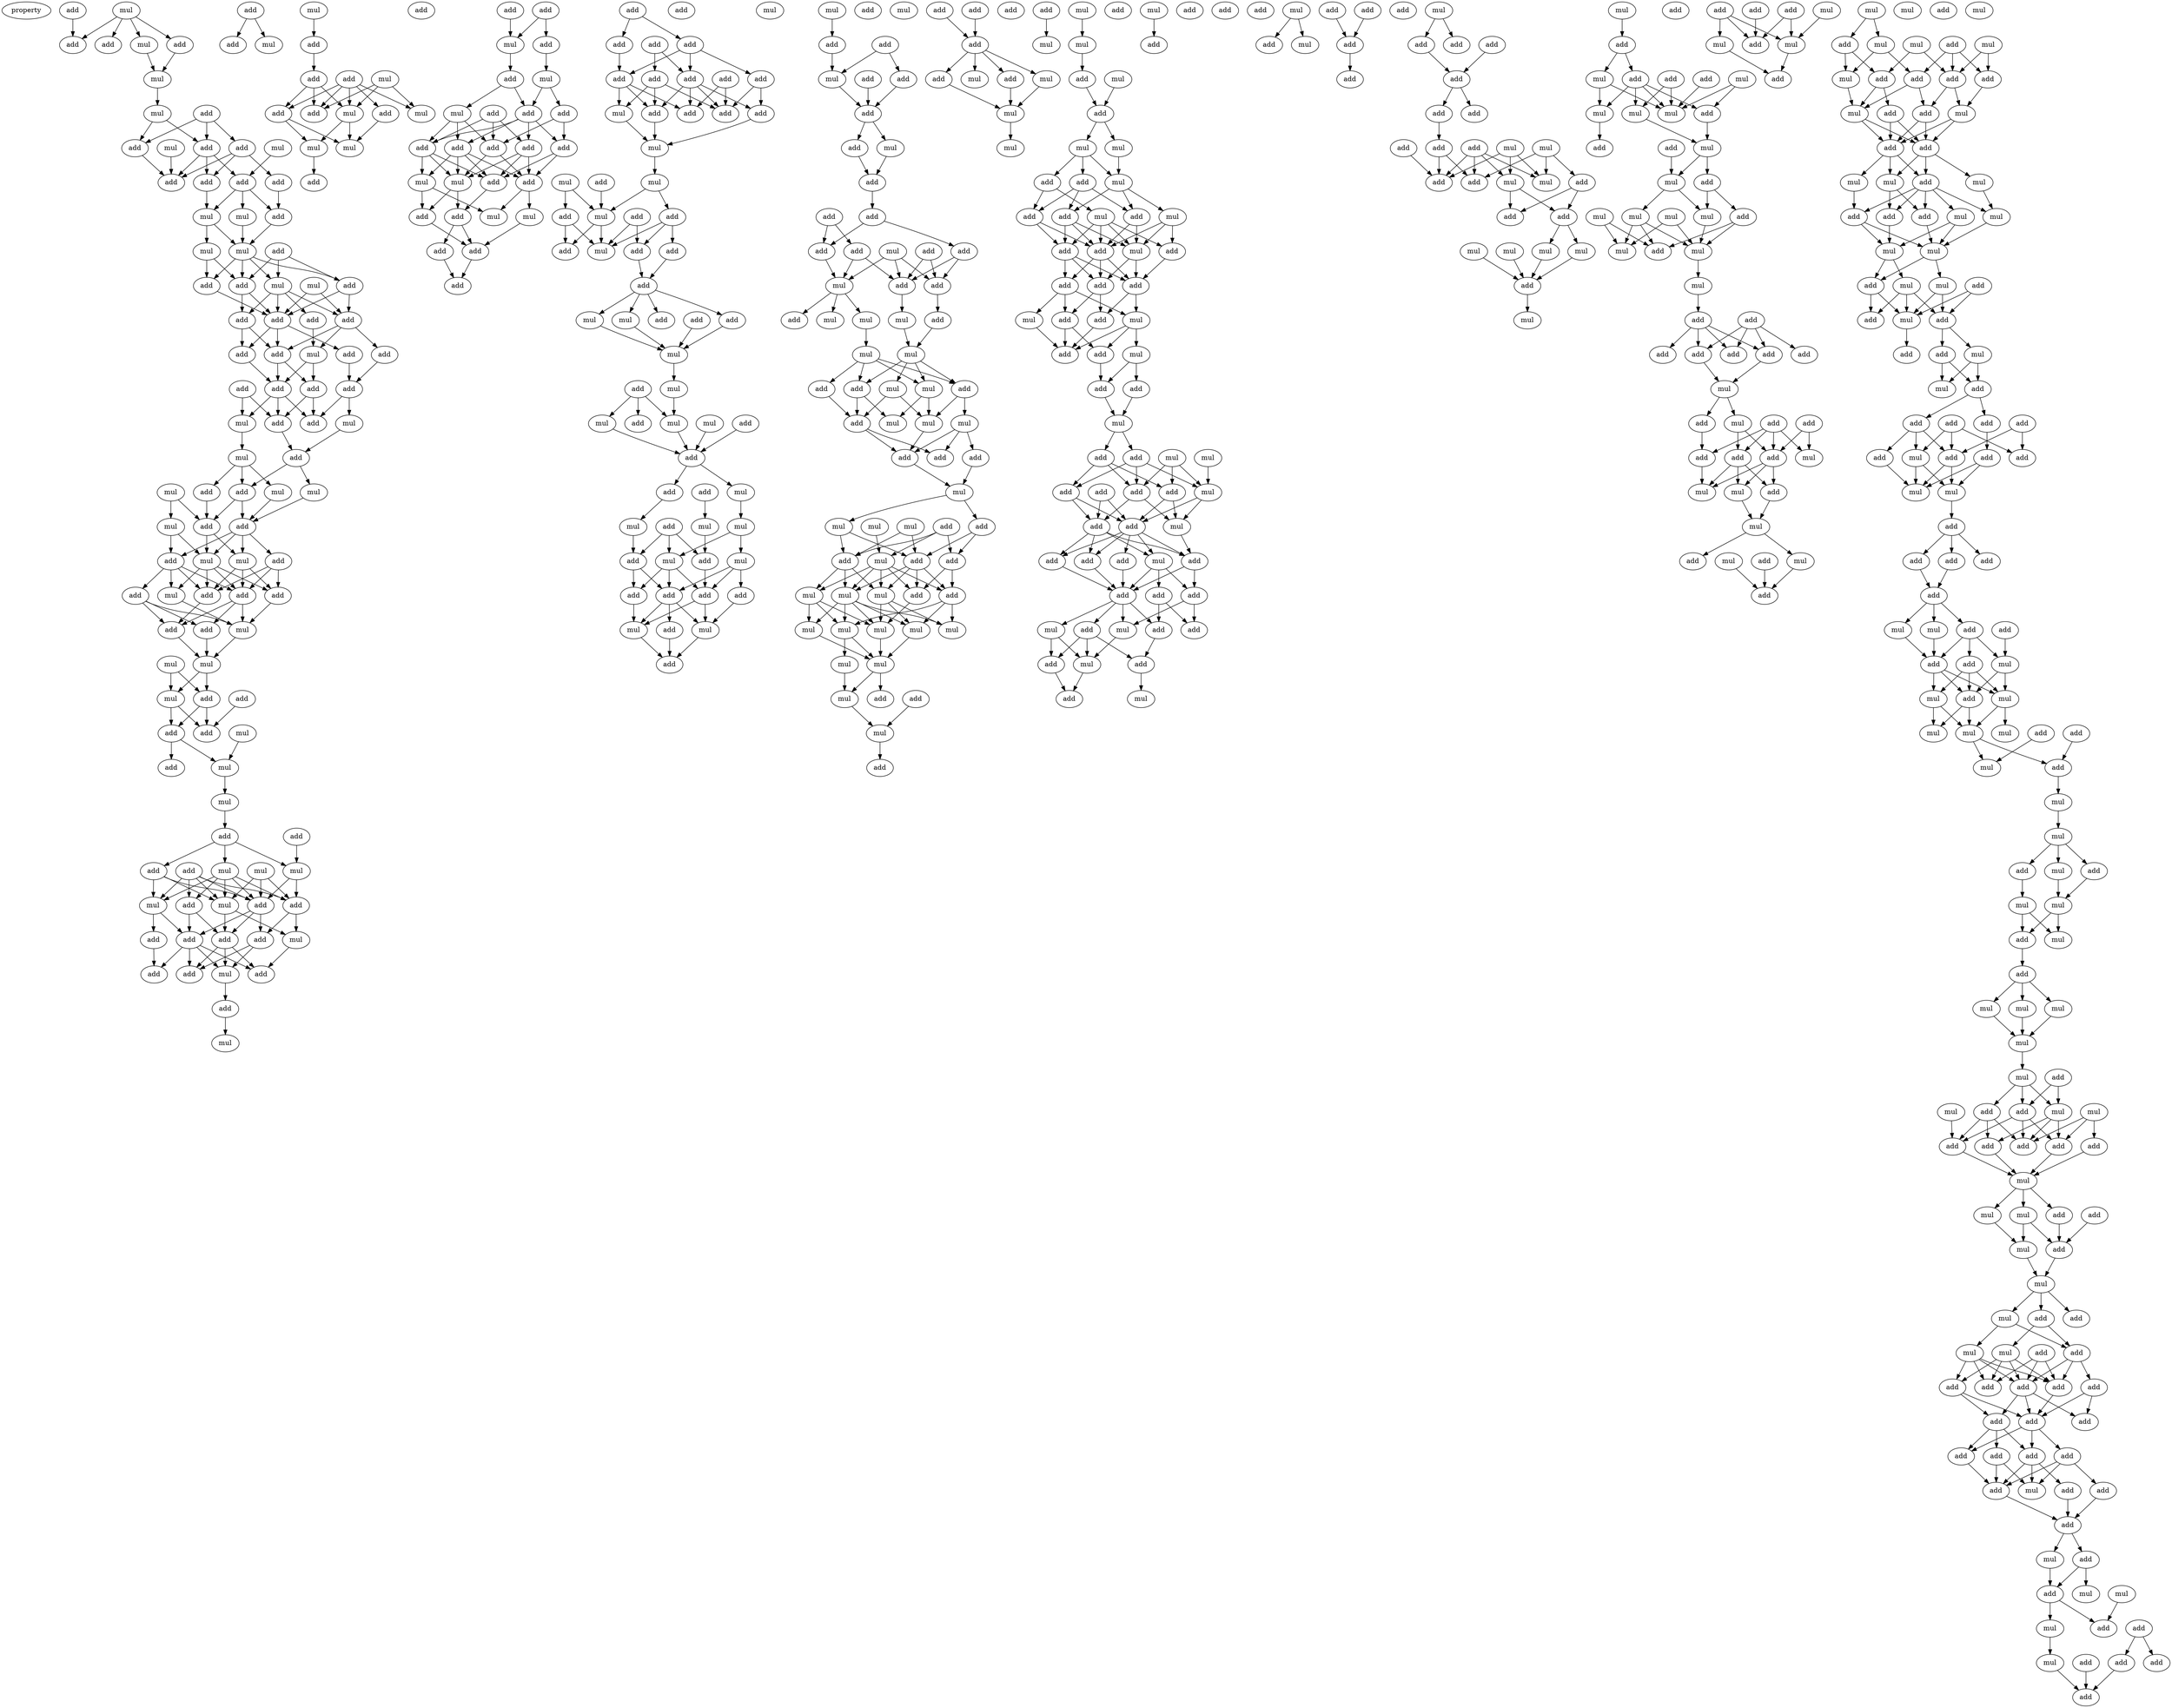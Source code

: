digraph {
    node [fontcolor=black]
    property [mul=2,lf=1.1]
    0 [ label = add ];
    1 [ label = mul ];
    2 [ label = add ];
    3 [ label = add ];
    4 [ label = mul ];
    5 [ label = add ];
    6 [ label = mul ];
    7 [ label = add ];
    8 [ label = mul ];
    9 [ label = add ];
    10 [ label = add ];
    11 [ label = add ];
    12 [ label = mul ];
    13 [ label = mul ];
    14 [ label = add ];
    15 [ label = add ];
    16 [ label = add ];
    17 [ label = add ];
    18 [ label = add ];
    19 [ label = mul ];
    20 [ label = mul ];
    21 [ label = mul ];
    22 [ label = mul ];
    23 [ label = add ];
    24 [ label = mul ];
    25 [ label = add ];
    26 [ label = add ];
    27 [ label = add ];
    28 [ label = mul ];
    29 [ label = add ];
    30 [ label = add ];
    31 [ label = add ];
    32 [ label = add ];
    33 [ label = add ];
    34 [ label = add ];
    35 [ label = add ];
    36 [ label = mul ];
    37 [ label = add ];
    38 [ label = add ];
    39 [ label = add ];
    40 [ label = add ];
    41 [ label = add ];
    42 [ label = mul ];
    43 [ label = mul ];
    44 [ label = add ];
    45 [ label = add ];
    46 [ label = add ];
    47 [ label = mul ];
    48 [ label = add ];
    49 [ label = mul ];
    50 [ label = mul ];
    51 [ label = mul ];
    52 [ label = add ];
    53 [ label = add ];
    54 [ label = add ];
    55 [ label = mul ];
    56 [ label = mul ];
    57 [ label = mul ];
    58 [ label = add ];
    59 [ label = add ];
    60 [ label = add ];
    61 [ label = add ];
    62 [ label = mul ];
    63 [ label = add ];
    64 [ label = add ];
    65 [ label = add ];
    66 [ label = mul ];
    67 [ label = add ];
    68 [ label = mul ];
    69 [ label = mul ];
    70 [ label = add ];
    71 [ label = add ];
    72 [ label = mul ];
    73 [ label = mul ];
    74 [ label = add ];
    75 [ label = add ];
    76 [ label = add ];
    77 [ label = mul ];
    78 [ label = mul ];
    79 [ label = add ];
    80 [ label = add ];
    81 [ label = add ];
    82 [ label = mul ];
    83 [ label = mul ];
    84 [ label = mul ];
    85 [ label = add ];
    86 [ label = add ];
    87 [ label = add ];
    88 [ label = mul ];
    89 [ label = add ];
    90 [ label = mul ];
    91 [ label = add ];
    92 [ label = mul ];
    93 [ label = add ];
    94 [ label = add ];
    95 [ label = add ];
    96 [ label = add ];
    97 [ label = add ];
    98 [ label = mul ];
    99 [ label = add ];
    100 [ label = add ];
    101 [ label = add ];
    102 [ label = mul ];
    103 [ label = add ];
    104 [ label = mul ];
    105 [ label = mul ];
    106 [ label = add ];
    107 [ label = add ];
    108 [ label = mul ];
    109 [ label = add ];
    110 [ label = add ];
    111 [ label = add ];
    112 [ label = add ];
    113 [ label = mul ];
    114 [ label = add ];
    115 [ label = mul ];
    116 [ label = mul ];
    117 [ label = mul ];
    118 [ label = add ];
    119 [ label = add ];
    120 [ label = add ];
    121 [ label = add ];
    122 [ label = mul ];
    123 [ label = mul ];
    124 [ label = add ];
    125 [ label = add ];
    126 [ label = mul ];
    127 [ label = add ];
    128 [ label = add ];
    129 [ label = add ];
    130 [ label = add ];
    131 [ label = add ];
    132 [ label = add ];
    133 [ label = add ];
    134 [ label = add ];
    135 [ label = add ];
    136 [ label = mul ];
    137 [ label = mul ];
    138 [ label = add ];
    139 [ label = mul ];
    140 [ label = mul ];
    141 [ label = add ];
    142 [ label = add ];
    143 [ label = add ];
    144 [ label = add ];
    145 [ label = add ];
    146 [ label = add ];
    147 [ label = add ];
    148 [ label = add ];
    149 [ label = add ];
    150 [ label = add ];
    151 [ label = add ];
    152 [ label = add ];
    153 [ label = add ];
    154 [ label = mul ];
    155 [ label = add ];
    156 [ label = add ];
    157 [ label = add ];
    158 [ label = add ];
    159 [ label = mul ];
    160 [ label = mul ];
    161 [ label = add ];
    162 [ label = mul ];
    163 [ label = mul ];
    164 [ label = add ];
    165 [ label = add ];
    166 [ label = add ];
    167 [ label = add ];
    168 [ label = mul ];
    169 [ label = add ];
    170 [ label = add ];
    171 [ label = add ];
    172 [ label = add ];
    173 [ label = add ];
    174 [ label = add ];
    175 [ label = mul ];
    176 [ label = mul ];
    177 [ label = mul ];
    178 [ label = add ];
    179 [ label = add ];
    180 [ label = mul ];
    181 [ label = mul ];
    182 [ label = mul ];
    183 [ label = add ];
    184 [ label = mul ];
    185 [ label = add ];
    186 [ label = add ];
    187 [ label = add ];
    188 [ label = mul ];
    189 [ label = add ];
    190 [ label = mul ];
    191 [ label = add ];
    192 [ label = mul ];
    193 [ label = mul ];
    194 [ label = add ];
    195 [ label = mul ];
    196 [ label = add ];
    197 [ label = mul ];
    198 [ label = add ];
    199 [ label = add ];
    200 [ label = add ];
    201 [ label = add ];
    202 [ label = mul ];
    203 [ label = mul ];
    204 [ label = add ];
    205 [ label = add ];
    206 [ label = mul ];
    207 [ label = mul ];
    208 [ label = add ];
    209 [ label = add ];
    210 [ label = add ];
    211 [ label = mul ];
    212 [ label = add ];
    213 [ label = add ];
    214 [ label = add ];
    215 [ label = add ];
    216 [ label = mul ];
    217 [ label = add ];
    218 [ label = add ];
    219 [ label = add ];
    220 [ label = mul ];
    221 [ label = add ];
    222 [ label = add ];
    223 [ label = add ];
    224 [ label = add ];
    225 [ label = add ];
    226 [ label = mul ];
    227 [ label = add ];
    228 [ label = mul ];
    229 [ label = mul ];
    230 [ label = add ];
    231 [ label = mul ];
    232 [ label = add ];
    233 [ label = mul ];
    234 [ label = mul ];
    235 [ label = mul ];
    236 [ label = add ];
    237 [ label = add ];
    238 [ label = mul ];
    239 [ label = add ];
    240 [ label = mul ];
    241 [ label = mul ];
    242 [ label = add ];
    243 [ label = mul ];
    244 [ label = add ];
    245 [ label = add ];
    246 [ label = add ];
    247 [ label = mul ];
    248 [ label = add ];
    249 [ label = add ];
    250 [ label = mul ];
    251 [ label = mul ];
    252 [ label = mul ];
    253 [ label = add ];
    254 [ label = add ];
    255 [ label = mul ];
    256 [ label = add ];
    257 [ label = mul ];
    258 [ label = mul ];
    259 [ label = add ];
    260 [ label = mul ];
    261 [ label = add ];
    262 [ label = mul ];
    263 [ label = mul ];
    264 [ label = mul ];
    265 [ label = mul ];
    266 [ label = mul ];
    267 [ label = mul ];
    268 [ label = mul ];
    269 [ label = add ];
    270 [ label = mul ];
    271 [ label = add ];
    272 [ label = mul ];
    273 [ label = mul ];
    274 [ label = add ];
    275 [ label = add ];
    276 [ label = add ];
    277 [ label = add ];
    278 [ label = add ];
    279 [ label = add ];
    280 [ label = mul ];
    281 [ label = add ];
    282 [ label = mul ];
    283 [ label = mul ];
    284 [ label = mul ];
    285 [ label = add ];
    286 [ label = mul ];
    287 [ label = mul ];
    288 [ label = mul ];
    289 [ label = add ];
    290 [ label = mul ];
    291 [ label = add ];
    292 [ label = mul ];
    293 [ label = add ];
    294 [ label = add ];
    295 [ label = mul ];
    296 [ label = mul ];
    297 [ label = add ];
    298 [ label = mul ];
    299 [ label = add ];
    300 [ label = mul ];
    301 [ label = mul ];
    302 [ label = add ];
    303 [ label = add ];
    304 [ label = add ];
    305 [ label = add ];
    306 [ label = add ];
    307 [ label = mul ];
    308 [ label = add ];
    309 [ label = add ];
    310 [ label = add ];
    311 [ label = add ];
    312 [ label = add ];
    313 [ label = mul ];
    314 [ label = add ];
    315 [ label = add ];
    316 [ label = mul ];
    317 [ label = add ];
    318 [ label = add ];
    319 [ label = mul ];
    320 [ label = add ];
    321 [ label = add ];
    322 [ label = mul ];
    323 [ label = mul ];
    324 [ label = add ];
    325 [ label = add ];
    326 [ label = mul ];
    327 [ label = add ];
    328 [ label = add ];
    329 [ label = add ];
    330 [ label = add ];
    331 [ label = mul ];
    332 [ label = add ];
    333 [ label = mul ];
    334 [ label = add ];
    335 [ label = add ];
    336 [ label = add ];
    337 [ label = add ];
    338 [ label = add ];
    339 [ label = mul ];
    340 [ label = add ];
    341 [ label = add ];
    342 [ label = add ];
    343 [ label = add ];
    344 [ label = add ];
    345 [ label = mul ];
    346 [ label = add ];
    347 [ label = mul ];
    348 [ label = mul ];
    349 [ label = add ];
    350 [ label = add ];
    351 [ label = add ];
    352 [ label = mul ];
    353 [ label = add ];
    354 [ label = add ];
    355 [ label = mul ];
    356 [ label = add ];
    357 [ label = mul ];
    358 [ label = add ];
    359 [ label = add ];
    360 [ label = add ];
    361 [ label = add ];
    362 [ label = add ];
    363 [ label = mul ];
    364 [ label = add ];
    365 [ label = add ];
    366 [ label = add ];
    367 [ label = add ];
    368 [ label = add ];
    369 [ label = add ];
    370 [ label = add ];
    371 [ label = add ];
    372 [ label = mul ];
    373 [ label = add ];
    374 [ label = mul ];
    375 [ label = add ];
    376 [ label = mul ];
    377 [ label = add ];
    378 [ label = mul ];
    379 [ label = add ];
    380 [ label = add ];
    381 [ label = add ];
    382 [ label = mul ];
    383 [ label = mul ];
    384 [ label = mul ];
    385 [ label = mul ];
    386 [ label = add ];
    387 [ label = mul ];
    388 [ label = mul ];
    389 [ label = add ];
    390 [ label = add ];
    391 [ label = add ];
    392 [ label = mul ];
    393 [ label = add ];
    394 [ label = mul ];
    395 [ label = mul ];
    396 [ label = mul ];
    397 [ label = mul ];
    398 [ label = add ];
    399 [ label = add ];
    400 [ label = add ];
    401 [ label = mul ];
    402 [ label = mul ];
    403 [ label = add ];
    404 [ label = mul ];
    405 [ label = add ];
    406 [ label = mul ];
    407 [ label = mul ];
    408 [ label = mul ];
    409 [ label = mul ];
    410 [ label = mul ];
    411 [ label = add ];
    412 [ label = mul ];
    413 [ label = add ];
    414 [ label = add ];
    415 [ label = add ];
    416 [ label = add ];
    417 [ label = add ];
    418 [ label = add ];
    419 [ label = add ];
    420 [ label = add ];
    421 [ label = mul ];
    422 [ label = add ];
    423 [ label = add ];
    424 [ label = add ];
    425 [ label = mul ];
    426 [ label = add ];
    427 [ label = add ];
    428 [ label = add ];
    429 [ label = mul ];
    430 [ label = add ];
    431 [ label = mul ];
    432 [ label = mul ];
    433 [ label = mul ];
    434 [ label = mul ];
    435 [ label = add ];
    436 [ label = add ];
    437 [ label = mul ];
    438 [ label = add ];
    439 [ label = mul ];
    440 [ label = add ];
    441 [ label = add ];
    442 [ label = add ];
    443 [ label = add ];
    444 [ label = mul ];
    445 [ label = mul ];
    446 [ label = add ];
    447 [ label = mul ];
    448 [ label = mul ];
    449 [ label = mul ];
    450 [ label = add ];
    451 [ label = add ];
    452 [ label = mul ];
    453 [ label = add ];
    454 [ label = add ];
    455 [ label = mul ];
    456 [ label = add ];
    457 [ label = add ];
    458 [ label = mul ];
    459 [ label = mul ];
    460 [ label = add ];
    461 [ label = add ];
    462 [ label = add ];
    463 [ label = add ];
    464 [ label = mul ];
    465 [ label = mul ];
    466 [ label = mul ];
    467 [ label = add ];
    468 [ label = add ];
    469 [ label = mul ];
    470 [ label = mul ];
    471 [ label = add ];
    472 [ label = add ];
    473 [ label = mul ];
    474 [ label = mul ];
    475 [ label = add ];
    476 [ label = mul ];
    477 [ label = mul ];
    478 [ label = add ];
    479 [ label = mul ];
    480 [ label = add ];
    481 [ label = add ];
    482 [ label = add ];
    483 [ label = add ];
    484 [ label = mul ];
    485 [ label = mul ];
    486 [ label = add ];
    487 [ label = add ];
    488 [ label = add ];
    489 [ label = add ];
    490 [ label = add ];
    491 [ label = add ];
    492 [ label = add ];
    493 [ label = add ];
    494 [ label = mul ];
    495 [ label = add ];
    496 [ label = mul ];
    497 [ label = mul ];
    498 [ label = add ];
    499 [ label = add ];
    500 [ label = add ];
    501 [ label = mul ];
    502 [ label = add ];
    503 [ label = add ];
    504 [ label = mul ];
    505 [ label = mul ];
    506 [ label = add ];
    507 [ label = add ];
    508 [ label = add ];
    509 [ label = mul ];
    510 [ label = add ];
    511 [ label = mul ];
    512 [ label = add ];
    513 [ label = mul ];
    514 [ label = mul ];
    515 [ label = mul ];
    516 [ label = mul ];
    517 [ label = add ];
    518 [ label = add ];
    519 [ label = mul ];
    520 [ label = add ];
    521 [ label = mul ];
    522 [ label = mul ];
    523 [ label = add ];
    524 [ label = add ];
    525 [ label = mul ];
    526 [ label = add ];
    527 [ label = mul ];
    528 [ label = mul ];
    529 [ label = add ];
    530 [ label = mul ];
    531 [ label = add ];
    532 [ label = mul ];
    533 [ label = mul ];
    534 [ label = mul ];
    535 [ label = mul ];
    536 [ label = mul ];
    537 [ label = mul ];
    538 [ label = add ];
    539 [ label = add ];
    540 [ label = add ];
    541 [ label = mul ];
    542 [ label = mul ];
    543 [ label = mul ];
    544 [ label = add ];
    545 [ label = add ];
    546 [ label = add ];
    547 [ label = add ];
    548 [ label = add ];
    549 [ label = mul ];
    550 [ label = mul ];
    551 [ label = add ];
    552 [ label = mul ];
    553 [ label = add ];
    554 [ label = add ];
    555 [ label = mul ];
    556 [ label = mul ];
    557 [ label = mul ];
    558 [ label = add ];
    559 [ label = add ];
    560 [ label = add ];
    561 [ label = mul ];
    562 [ label = mul ];
    563 [ label = add ];
    564 [ label = add ];
    565 [ label = add ];
    566 [ label = add ];
    567 [ label = add ];
    568 [ label = add ];
    569 [ label = add ];
    570 [ label = add ];
    571 [ label = add ];
    572 [ label = add ];
    573 [ label = add ];
    574 [ label = add ];
    575 [ label = add ];
    576 [ label = add ];
    577 [ label = add ];
    578 [ label = add ];
    579 [ label = mul ];
    580 [ label = add ];
    581 [ label = add ];
    582 [ label = mul ];
    583 [ label = add ];
    584 [ label = mul ];
    585 [ label = mul ];
    586 [ label = add ];
    587 [ label = add ];
    588 [ label = mul ];
    589 [ label = mul ];
    590 [ label = add ];
    591 [ label = add ];
    592 [ label = add ];
    593 [ label = add ];
    0 -> 5 [ name = 0 ];
    1 -> 2 [ name = 1 ];
    1 -> 3 [ name = 2 ];
    1 -> 4 [ name = 3 ];
    1 -> 5 [ name = 4 ];
    2 -> 6 [ name = 5 ];
    4 -> 6 [ name = 6 ];
    6 -> 8 [ name = 7 ];
    7 -> 9 [ name = 8 ];
    7 -> 10 [ name = 9 ];
    7 -> 11 [ name = 10 ];
    8 -> 10 [ name = 11 ];
    8 -> 11 [ name = 12 ];
    9 -> 14 [ name = 13 ];
    9 -> 15 [ name = 14 ];
    9 -> 17 [ name = 15 ];
    10 -> 14 [ name = 16 ];
    10 -> 16 [ name = 17 ];
    10 -> 17 [ name = 18 ];
    11 -> 14 [ name = 19 ];
    12 -> 16 [ name = 20 ];
    13 -> 14 [ name = 21 ];
    15 -> 18 [ name = 22 ];
    16 -> 18 [ name = 23 ];
    16 -> 19 [ name = 24 ];
    16 -> 20 [ name = 25 ];
    17 -> 20 [ name = 26 ];
    18 -> 22 [ name = 27 ];
    19 -> 22 [ name = 28 ];
    20 -> 21 [ name = 29 ];
    20 -> 22 [ name = 30 ];
    21 -> 25 [ name = 31 ];
    21 -> 27 [ name = 32 ];
    22 -> 24 [ name = 33 ];
    22 -> 25 [ name = 34 ];
    22 -> 26 [ name = 35 ];
    22 -> 27 [ name = 36 ];
    23 -> 24 [ name = 37 ];
    23 -> 26 [ name = 38 ];
    23 -> 27 [ name = 39 ];
    24 -> 29 [ name = 40 ];
    24 -> 30 [ name = 41 ];
    24 -> 31 [ name = 42 ];
    24 -> 32 [ name = 43 ];
    25 -> 32 [ name = 44 ];
    26 -> 29 [ name = 45 ];
    26 -> 32 [ name = 46 ];
    27 -> 30 [ name = 47 ];
    27 -> 32 [ name = 48 ];
    28 -> 29 [ name = 49 ];
    28 -> 32 [ name = 50 ];
    29 -> 33 [ name = 51 ];
    29 -> 34 [ name = 52 ];
    29 -> 36 [ name = 53 ];
    30 -> 34 [ name = 54 ];
    30 -> 35 [ name = 55 ];
    31 -> 36 [ name = 56 ];
    32 -> 34 [ name = 57 ];
    32 -> 35 [ name = 58 ];
    32 -> 37 [ name = 59 ];
    33 -> 38 [ name = 60 ];
    34 -> 39 [ name = 61 ];
    34 -> 40 [ name = 62 ];
    35 -> 39 [ name = 63 ];
    36 -> 39 [ name = 64 ];
    36 -> 40 [ name = 65 ];
    37 -> 38 [ name = 66 ];
    38 -> 42 [ name = 67 ];
    38 -> 44 [ name = 68 ];
    39 -> 43 [ name = 69 ];
    39 -> 44 [ name = 70 ];
    39 -> 45 [ name = 71 ];
    40 -> 44 [ name = 72 ];
    40 -> 45 [ name = 73 ];
    41 -> 43 [ name = 74 ];
    41 -> 45 [ name = 75 ];
    42 -> 46 [ name = 76 ];
    43 -> 47 [ name = 77 ];
    45 -> 46 [ name = 78 ];
    46 -> 51 [ name = 79 ];
    46 -> 52 [ name = 80 ];
    47 -> 48 [ name = 81 ];
    47 -> 49 [ name = 82 ];
    47 -> 52 [ name = 83 ];
    48 -> 53 [ name = 84 ];
    49 -> 54 [ name = 85 ];
    50 -> 53 [ name = 86 ];
    50 -> 55 [ name = 87 ];
    51 -> 54 [ name = 88 ];
    52 -> 53 [ name = 89 ];
    52 -> 54 [ name = 90 ];
    53 -> 56 [ name = 91 ];
    53 -> 57 [ name = 92 ];
    54 -> 56 [ name = 93 ];
    54 -> 57 [ name = 94 ];
    54 -> 58 [ name = 95 ];
    54 -> 59 [ name = 96 ];
    55 -> 57 [ name = 97 ];
    55 -> 59 [ name = 98 ];
    56 -> 61 [ name = 99 ];
    56 -> 63 [ name = 100 ];
    56 -> 64 [ name = 101 ];
    57 -> 61 [ name = 102 ];
    57 -> 62 [ name = 103 ];
    57 -> 63 [ name = 104 ];
    57 -> 64 [ name = 105 ];
    58 -> 61 [ name = 106 ];
    58 -> 63 [ name = 107 ];
    58 -> 64 [ name = 108 ];
    59 -> 60 [ name = 109 ];
    59 -> 61 [ name = 110 ];
    59 -> 62 [ name = 111 ];
    59 -> 64 [ name = 112 ];
    60 -> 65 [ name = 113 ];
    60 -> 66 [ name = 114 ];
    60 -> 67 [ name = 115 ];
    61 -> 65 [ name = 116 ];
    61 -> 66 [ name = 117 ];
    61 -> 67 [ name = 118 ];
    62 -> 66 [ name = 119 ];
    63 -> 66 [ name = 120 ];
    64 -> 65 [ name = 121 ];
    65 -> 68 [ name = 122 ];
    66 -> 68 [ name = 123 ];
    67 -> 68 [ name = 124 ];
    68 -> 71 [ name = 125 ];
    68 -> 72 [ name = 126 ];
    69 -> 71 [ name = 127 ];
    69 -> 72 [ name = 128 ];
    70 -> 75 [ name = 129 ];
    71 -> 74 [ name = 130 ];
    71 -> 75 [ name = 131 ];
    72 -> 74 [ name = 132 ];
    72 -> 75 [ name = 133 ];
    73 -> 77 [ name = 134 ];
    74 -> 76 [ name = 135 ];
    74 -> 77 [ name = 136 ];
    77 -> 78 [ name = 137 ];
    78 -> 80 [ name = 138 ];
    79 -> 82 [ name = 139 ];
    80 -> 81 [ name = 140 ];
    80 -> 82 [ name = 141 ];
    80 -> 83 [ name = 142 ];
    81 -> 87 [ name = 143 ];
    81 -> 88 [ name = 144 ];
    81 -> 90 [ name = 145 ];
    82 -> 86 [ name = 146 ];
    82 -> 87 [ name = 147 ];
    83 -> 86 [ name = 148 ];
    83 -> 87 [ name = 149 ];
    83 -> 88 [ name = 150 ];
    83 -> 89 [ name = 151 ];
    83 -> 90 [ name = 152 ];
    84 -> 86 [ name = 153 ];
    84 -> 87 [ name = 154 ];
    84 -> 90 [ name = 155 ];
    85 -> 86 [ name = 156 ];
    85 -> 87 [ name = 157 ];
    85 -> 88 [ name = 158 ];
    85 -> 89 [ name = 159 ];
    85 -> 90 [ name = 160 ];
    86 -> 92 [ name = 161 ];
    86 -> 95 [ name = 162 ];
    87 -> 91 [ name = 163 ];
    87 -> 93 [ name = 164 ];
    87 -> 95 [ name = 165 ];
    88 -> 93 [ name = 166 ];
    88 -> 94 [ name = 167 ];
    89 -> 91 [ name = 168 ];
    89 -> 93 [ name = 169 ];
    90 -> 91 [ name = 170 ];
    90 -> 92 [ name = 171 ];
    91 -> 96 [ name = 172 ];
    91 -> 97 [ name = 173 ];
    91 -> 98 [ name = 174 ];
    92 -> 97 [ name = 175 ];
    93 -> 96 [ name = 176 ];
    93 -> 97 [ name = 177 ];
    93 -> 98 [ name = 178 ];
    93 -> 99 [ name = 179 ];
    94 -> 99 [ name = 180 ];
    95 -> 96 [ name = 181 ];
    95 -> 98 [ name = 182 ];
    98 -> 100 [ name = 183 ];
    100 -> 102 [ name = 184 ];
    101 -> 103 [ name = 185 ];
    101 -> 104 [ name = 186 ];
    105 -> 107 [ name = 187 ];
    107 -> 109 [ name = 188 ];
    108 -> 112 [ name = 189 ];
    108 -> 113 [ name = 190 ];
    108 -> 115 [ name = 191 ];
    109 -> 112 [ name = 192 ];
    109 -> 113 [ name = 193 ];
    109 -> 114 [ name = 194 ];
    110 -> 111 [ name = 195 ];
    110 -> 112 [ name = 196 ];
    110 -> 113 [ name = 197 ];
    110 -> 114 [ name = 198 ];
    110 -> 115 [ name = 199 ];
    111 -> 117 [ name = 200 ];
    113 -> 116 [ name = 201 ];
    113 -> 117 [ name = 202 ];
    114 -> 116 [ name = 203 ];
    114 -> 117 [ name = 204 ];
    116 -> 118 [ name = 205 ];
    119 -> 122 [ name = 206 ];
    120 -> 121 [ name = 207 ];
    120 -> 122 [ name = 208 ];
    121 -> 123 [ name = 209 ];
    122 -> 124 [ name = 210 ];
    123 -> 125 [ name = 211 ];
    123 -> 128 [ name = 212 ];
    124 -> 125 [ name = 213 ];
    124 -> 126 [ name = 214 ];
    125 -> 129 [ name = 215 ];
    125 -> 130 [ name = 216 ];
    125 -> 132 [ name = 217 ];
    125 -> 133 [ name = 218 ];
    126 -> 129 [ name = 219 ];
    126 -> 130 [ name = 220 ];
    126 -> 131 [ name = 221 ];
    127 -> 129 [ name = 222 ];
    127 -> 131 [ name = 223 ];
    127 -> 132 [ name = 224 ];
    128 -> 131 [ name = 225 ];
    128 -> 133 [ name = 226 ];
    129 -> 134 [ name = 227 ];
    129 -> 136 [ name = 228 ];
    129 -> 137 [ name = 229 ];
    130 -> 134 [ name = 230 ];
    130 -> 135 [ name = 231 ];
    130 -> 136 [ name = 232 ];
    130 -> 137 [ name = 233 ];
    131 -> 135 [ name = 234 ];
    131 -> 136 [ name = 235 ];
    132 -> 134 [ name = 236 ];
    132 -> 135 [ name = 237 ];
    132 -> 136 [ name = 238 ];
    133 -> 134 [ name = 239 ];
    133 -> 135 [ name = 240 ];
    134 -> 141 [ name = 241 ];
    135 -> 139 [ name = 242 ];
    135 -> 140 [ name = 243 ];
    136 -> 138 [ name = 244 ];
    136 -> 141 [ name = 245 ];
    137 -> 138 [ name = 246 ];
    137 -> 140 [ name = 247 ];
    138 -> 143 [ name = 248 ];
    139 -> 143 [ name = 249 ];
    141 -> 142 [ name = 250 ];
    141 -> 143 [ name = 251 ];
    142 -> 144 [ name = 252 ];
    143 -> 144 [ name = 253 ];
    145 -> 146 [ name = 254 ];
    145 -> 147 [ name = 255 ];
    146 -> 151 [ name = 256 ];
    147 -> 149 [ name = 257 ];
    147 -> 151 [ name = 258 ];
    147 -> 153 [ name = 259 ];
    148 -> 149 [ name = 260 ];
    148 -> 152 [ name = 261 ];
    149 -> 155 [ name = 262 ];
    149 -> 156 [ name = 263 ];
    149 -> 157 [ name = 264 ];
    149 -> 158 [ name = 265 ];
    150 -> 157 [ name = 266 ];
    150 -> 158 [ name = 267 ];
    151 -> 154 [ name = 268 ];
    151 -> 156 [ name = 269 ];
    151 -> 158 [ name = 270 ];
    152 -> 154 [ name = 271 ];
    152 -> 156 [ name = 272 ];
    152 -> 157 [ name = 273 ];
    153 -> 155 [ name = 274 ];
    153 -> 157 [ name = 275 ];
    154 -> 159 [ name = 276 ];
    155 -> 159 [ name = 277 ];
    156 -> 159 [ name = 278 ];
    159 -> 162 [ name = 279 ];
    160 -> 163 [ name = 280 ];
    160 -> 164 [ name = 281 ];
    161 -> 163 [ name = 282 ];
    162 -> 163 [ name = 283 ];
    162 -> 166 [ name = 284 ];
    163 -> 168 [ name = 285 ];
    163 -> 169 [ name = 286 ];
    164 -> 168 [ name = 287 ];
    164 -> 169 [ name = 288 ];
    165 -> 167 [ name = 289 ];
    165 -> 168 [ name = 290 ];
    166 -> 167 [ name = 291 ];
    166 -> 168 [ name = 292 ];
    166 -> 170 [ name = 293 ];
    167 -> 171 [ name = 294 ];
    170 -> 171 [ name = 295 ];
    171 -> 172 [ name = 296 ];
    171 -> 174 [ name = 297 ];
    171 -> 175 [ name = 298 ];
    171 -> 176 [ name = 299 ];
    173 -> 177 [ name = 300 ];
    174 -> 177 [ name = 301 ];
    175 -> 177 [ name = 302 ];
    176 -> 177 [ name = 303 ];
    177 -> 180 [ name = 304 ];
    179 -> 181 [ name = 305 ];
    179 -> 183 [ name = 306 ];
    179 -> 184 [ name = 307 ];
    180 -> 184 [ name = 308 ];
    181 -> 186 [ name = 309 ];
    182 -> 186 [ name = 310 ];
    184 -> 186 [ name = 311 ];
    185 -> 186 [ name = 312 ];
    186 -> 188 [ name = 313 ];
    186 -> 189 [ name = 314 ];
    187 -> 190 [ name = 315 ];
    188 -> 193 [ name = 316 ];
    189 -> 192 [ name = 317 ];
    190 -> 194 [ name = 318 ];
    191 -> 194 [ name = 319 ];
    191 -> 195 [ name = 320 ];
    191 -> 196 [ name = 321 ];
    192 -> 196 [ name = 322 ];
    193 -> 195 [ name = 323 ];
    193 -> 197 [ name = 324 ];
    194 -> 199 [ name = 325 ];
    195 -> 198 [ name = 326 ];
    195 -> 199 [ name = 327 ];
    195 -> 201 [ name = 328 ];
    196 -> 198 [ name = 329 ];
    196 -> 201 [ name = 330 ];
    197 -> 199 [ name = 331 ];
    197 -> 200 [ name = 332 ];
    197 -> 201 [ name = 333 ];
    198 -> 202 [ name = 334 ];
    199 -> 202 [ name = 335 ];
    199 -> 203 [ name = 336 ];
    200 -> 203 [ name = 337 ];
    201 -> 202 [ name = 338 ];
    201 -> 203 [ name = 339 ];
    201 -> 204 [ name = 340 ];
    202 -> 205 [ name = 341 ];
    203 -> 205 [ name = 342 ];
    204 -> 205 [ name = 343 ];
    207 -> 209 [ name = 344 ];
    208 -> 211 [ name = 345 ];
    208 -> 212 [ name = 346 ];
    209 -> 211 [ name = 347 ];
    210 -> 213 [ name = 348 ];
    211 -> 213 [ name = 349 ];
    212 -> 213 [ name = 350 ];
    213 -> 214 [ name = 351 ];
    213 -> 216 [ name = 352 ];
    214 -> 217 [ name = 353 ];
    216 -> 217 [ name = 354 ];
    217 -> 218 [ name = 355 ];
    218 -> 223 [ name = 356 ];
    218 -> 224 [ name = 357 ];
    219 -> 221 [ name = 358 ];
    219 -> 223 [ name = 359 ];
    220 -> 225 [ name = 360 ];
    220 -> 226 [ name = 361 ];
    220 -> 227 [ name = 362 ];
    221 -> 225 [ name = 363 ];
    221 -> 226 [ name = 364 ];
    222 -> 225 [ name = 365 ];
    222 -> 227 [ name = 366 ];
    223 -> 226 [ name = 367 ];
    224 -> 225 [ name = 368 ];
    224 -> 227 [ name = 369 ];
    225 -> 229 [ name = 370 ];
    226 -> 228 [ name = 371 ];
    226 -> 231 [ name = 372 ];
    226 -> 232 [ name = 373 ];
    227 -> 230 [ name = 374 ];
    229 -> 233 [ name = 375 ];
    230 -> 233 [ name = 376 ];
    231 -> 234 [ name = 377 ];
    233 -> 235 [ name = 378 ];
    233 -> 237 [ name = 379 ];
    233 -> 238 [ name = 380 ];
    233 -> 239 [ name = 381 ];
    234 -> 236 [ name = 382 ];
    234 -> 237 [ name = 383 ];
    234 -> 238 [ name = 384 ];
    234 -> 239 [ name = 385 ];
    235 -> 241 [ name = 386 ];
    235 -> 242 [ name = 387 ];
    236 -> 242 [ name = 388 ];
    237 -> 241 [ name = 389 ];
    237 -> 243 [ name = 390 ];
    238 -> 240 [ name = 391 ];
    238 -> 241 [ name = 392 ];
    239 -> 240 [ name = 393 ];
    239 -> 242 [ name = 394 ];
    241 -> 245 [ name = 395 ];
    242 -> 244 [ name = 396 ];
    242 -> 245 [ name = 397 ];
    243 -> 244 [ name = 398 ];
    243 -> 245 [ name = 399 ];
    243 -> 246 [ name = 400 ];
    245 -> 247 [ name = 401 ];
    246 -> 247 [ name = 402 ];
    247 -> 248 [ name = 403 ];
    247 -> 250 [ name = 404 ];
    248 -> 253 [ name = 405 ];
    248 -> 256 [ name = 406 ];
    249 -> 254 [ name = 407 ];
    249 -> 255 [ name = 408 ];
    249 -> 256 [ name = 409 ];
    250 -> 253 [ name = 410 ];
    250 -> 254 [ name = 411 ];
    251 -> 253 [ name = 412 ];
    251 -> 254 [ name = 413 ];
    252 -> 255 [ name = 414 ];
    253 -> 257 [ name = 415 ];
    253 -> 258 [ name = 416 ];
    253 -> 259 [ name = 417 ];
    253 -> 261 [ name = 418 ];
    254 -> 257 [ name = 419 ];
    254 -> 258 [ name = 420 ];
    254 -> 260 [ name = 421 ];
    255 -> 257 [ name = 422 ];
    255 -> 258 [ name = 423 ];
    255 -> 259 [ name = 424 ];
    255 -> 260 [ name = 425 ];
    255 -> 261 [ name = 426 ];
    256 -> 259 [ name = 427 ];
    256 -> 261 [ name = 428 ];
    257 -> 262 [ name = 429 ];
    257 -> 263 [ name = 430 ];
    257 -> 264 [ name = 431 ];
    257 -> 265 [ name = 432 ];
    257 -> 266 [ name = 433 ];
    258 -> 263 [ name = 434 ];
    258 -> 265 [ name = 435 ];
    258 -> 266 [ name = 436 ];
    259 -> 264 [ name = 437 ];
    259 -> 265 [ name = 438 ];
    259 -> 266 [ name = 439 ];
    260 -> 262 [ name = 440 ];
    260 -> 263 [ name = 441 ];
    260 -> 264 [ name = 442 ];
    261 -> 263 [ name = 443 ];
    262 -> 267 [ name = 444 ];
    263 -> 267 [ name = 445 ];
    264 -> 267 [ name = 446 ];
    264 -> 268 [ name = 447 ];
    265 -> 267 [ name = 448 ];
    267 -> 269 [ name = 449 ];
    267 -> 270 [ name = 450 ];
    268 -> 270 [ name = 451 ];
    270 -> 273 [ name = 452 ];
    271 -> 273 [ name = 453 ];
    273 -> 274 [ name = 454 ];
    275 -> 278 [ name = 455 ];
    277 -> 278 [ name = 456 ];
    278 -> 279 [ name = 457 ];
    278 -> 280 [ name = 458 ];
    278 -> 281 [ name = 459 ];
    278 -> 282 [ name = 460 ];
    279 -> 283 [ name = 461 ];
    281 -> 283 [ name = 462 ];
    282 -> 283 [ name = 463 ];
    283 -> 284 [ name = 464 ];
    285 -> 287 [ name = 465 ];
    286 -> 288 [ name = 466 ];
    288 -> 291 [ name = 467 ];
    290 -> 293 [ name = 468 ];
    291 -> 294 [ name = 469 ];
    292 -> 294 [ name = 470 ];
    294 -> 295 [ name = 471 ];
    294 -> 296 [ name = 472 ];
    295 -> 297 [ name = 473 ];
    295 -> 298 [ name = 474 ];
    295 -> 299 [ name = 475 ];
    296 -> 298 [ name = 476 ];
    297 -> 302 [ name = 477 ];
    297 -> 303 [ name = 478 ];
    297 -> 304 [ name = 479 ];
    298 -> 301 [ name = 480 ];
    298 -> 302 [ name = 481 ];
    298 -> 304 [ name = 482 ];
    299 -> 300 [ name = 483 ];
    299 -> 303 [ name = 484 ];
    300 -> 305 [ name = 485 ];
    300 -> 306 [ name = 486 ];
    300 -> 307 [ name = 487 ];
    300 -> 308 [ name = 488 ];
    301 -> 306 [ name = 489 ];
    301 -> 307 [ name = 490 ];
    301 -> 308 [ name = 491 ];
    302 -> 305 [ name = 492 ];
    302 -> 307 [ name = 493 ];
    302 -> 308 [ name = 494 ];
    303 -> 305 [ name = 495 ];
    303 -> 308 [ name = 496 ];
    304 -> 307 [ name = 497 ];
    304 -> 308 [ name = 498 ];
    305 -> 309 [ name = 499 ];
    305 -> 310 [ name = 500 ];
    305 -> 311 [ name = 501 ];
    306 -> 311 [ name = 502 ];
    307 -> 310 [ name = 503 ];
    307 -> 311 [ name = 504 ];
    308 -> 309 [ name = 505 ];
    308 -> 310 [ name = 506 ];
    308 -> 311 [ name = 507 ];
    309 -> 313 [ name = 508 ];
    309 -> 315 [ name = 509 ];
    309 -> 316 [ name = 510 ];
    310 -> 314 [ name = 511 ];
    310 -> 315 [ name = 512 ];
    311 -> 314 [ name = 513 ];
    311 -> 316 [ name = 514 ];
    313 -> 317 [ name = 515 ];
    314 -> 317 [ name = 516 ];
    315 -> 317 [ name = 517 ];
    315 -> 318 [ name = 518 ];
    316 -> 317 [ name = 519 ];
    316 -> 318 [ name = 520 ];
    316 -> 319 [ name = 521 ];
    318 -> 321 [ name = 522 ];
    319 -> 320 [ name = 523 ];
    319 -> 321 [ name = 524 ];
    320 -> 322 [ name = 525 ];
    321 -> 322 [ name = 526 ];
    322 -> 324 [ name = 527 ];
    322 -> 325 [ name = 528 ];
    323 -> 328 [ name = 529 ];
    323 -> 329 [ name = 530 ];
    323 -> 331 [ name = 531 ];
    324 -> 327 [ name = 532 ];
    324 -> 328 [ name = 533 ];
    324 -> 329 [ name = 534 ];
    325 -> 327 [ name = 535 ];
    325 -> 328 [ name = 536 ];
    325 -> 331 [ name = 537 ];
    326 -> 331 [ name = 538 ];
    327 -> 332 [ name = 539 ];
    327 -> 334 [ name = 540 ];
    328 -> 333 [ name = 541 ];
    328 -> 334 [ name = 542 ];
    329 -> 332 [ name = 543 ];
    329 -> 333 [ name = 544 ];
    330 -> 332 [ name = 545 ];
    330 -> 334 [ name = 546 ];
    331 -> 332 [ name = 547 ];
    331 -> 333 [ name = 548 ];
    332 -> 335 [ name = 549 ];
    332 -> 336 [ name = 550 ];
    332 -> 337 [ name = 551 ];
    332 -> 338 [ name = 552 ];
    332 -> 339 [ name = 553 ];
    333 -> 338 [ name = 554 ];
    334 -> 335 [ name = 555 ];
    334 -> 336 [ name = 556 ];
    334 -> 338 [ name = 557 ];
    334 -> 339 [ name = 558 ];
    335 -> 341 [ name = 559 ];
    336 -> 341 [ name = 560 ];
    337 -> 341 [ name = 561 ];
    338 -> 341 [ name = 562 ];
    338 -> 342 [ name = 563 ];
    339 -> 340 [ name = 564 ];
    339 -> 341 [ name = 565 ];
    339 -> 342 [ name = 566 ];
    340 -> 344 [ name = 567 ];
    340 -> 346 [ name = 568 ];
    341 -> 343 [ name = 569 ];
    341 -> 345 [ name = 570 ];
    341 -> 346 [ name = 571 ];
    341 -> 347 [ name = 572 ];
    342 -> 344 [ name = 573 ];
    342 -> 345 [ name = 574 ];
    343 -> 348 [ name = 575 ];
    343 -> 349 [ name = 576 ];
    343 -> 350 [ name = 577 ];
    345 -> 348 [ name = 578 ];
    346 -> 349 [ name = 579 ];
    347 -> 348 [ name = 580 ];
    347 -> 350 [ name = 581 ];
    348 -> 351 [ name = 582 ];
    349 -> 352 [ name = 583 ];
    350 -> 351 [ name = 584 ];
    355 -> 356 [ name = 585 ];
    355 -> 357 [ name = 586 ];
    358 -> 361 [ name = 587 ];
    359 -> 361 [ name = 588 ];
    361 -> 362 [ name = 589 ];
    363 -> 364 [ name = 590 ];
    363 -> 366 [ name = 591 ];
    364 -> 367 [ name = 592 ];
    365 -> 367 [ name = 593 ];
    367 -> 368 [ name = 594 ];
    367 -> 369 [ name = 595 ];
    368 -> 373 [ name = 596 ];
    370 -> 376 [ name = 597 ];
    370 -> 377 [ name = 598 ];
    370 -> 378 [ name = 599 ];
    370 -> 379 [ name = 600 ];
    371 -> 377 [ name = 601 ];
    372 -> 376 [ name = 602 ];
    372 -> 377 [ name = 603 ];
    372 -> 378 [ name = 604 ];
    373 -> 377 [ name = 605 ];
    373 -> 379 [ name = 606 ];
    374 -> 375 [ name = 607 ];
    374 -> 378 [ name = 608 ];
    374 -> 379 [ name = 609 ];
    375 -> 380 [ name = 610 ];
    375 -> 381 [ name = 611 ];
    376 -> 380 [ name = 612 ];
    376 -> 381 [ name = 613 ];
    381 -> 384 [ name = 614 ];
    381 -> 385 [ name = 615 ];
    382 -> 386 [ name = 616 ];
    383 -> 386 [ name = 617 ];
    384 -> 386 [ name = 618 ];
    385 -> 386 [ name = 619 ];
    386 -> 387 [ name = 620 ];
    388 -> 389 [ name = 621 ];
    389 -> 391 [ name = 622 ];
    389 -> 394 [ name = 623 ];
    390 -> 395 [ name = 624 ];
    390 -> 397 [ name = 625 ];
    391 -> 395 [ name = 626 ];
    391 -> 396 [ name = 627 ];
    391 -> 397 [ name = 628 ];
    391 -> 398 [ name = 629 ];
    392 -> 397 [ name = 630 ];
    392 -> 398 [ name = 631 ];
    393 -> 397 [ name = 632 ];
    394 -> 396 [ name = 633 ];
    394 -> 397 [ name = 634 ];
    395 -> 401 [ name = 635 ];
    396 -> 400 [ name = 636 ];
    398 -> 401 [ name = 637 ];
    399 -> 402 [ name = 638 ];
    401 -> 402 [ name = 639 ];
    401 -> 403 [ name = 640 ];
    402 -> 407 [ name = 641 ];
    402 -> 408 [ name = 642 ];
    403 -> 405 [ name = 643 ];
    403 -> 408 [ name = 644 ];
    404 -> 409 [ name = 645 ];
    404 -> 410 [ name = 646 ];
    405 -> 409 [ name = 647 ];
    405 -> 411 [ name = 648 ];
    406 -> 410 [ name = 649 ];
    406 -> 411 [ name = 650 ];
    407 -> 409 [ name = 651 ];
    407 -> 410 [ name = 652 ];
    407 -> 411 [ name = 653 ];
    408 -> 409 [ name = 654 ];
    409 -> 412 [ name = 655 ];
    412 -> 414 [ name = 656 ];
    413 -> 417 [ name = 657 ];
    413 -> 418 [ name = 658 ];
    413 -> 419 [ name = 659 ];
    413 -> 420 [ name = 660 ];
    414 -> 416 [ name = 661 ];
    414 -> 417 [ name = 662 ];
    414 -> 419 [ name = 663 ];
    414 -> 420 [ name = 664 ];
    417 -> 421 [ name = 665 ];
    420 -> 421 [ name = 666 ];
    421 -> 423 [ name = 667 ];
    421 -> 425 [ name = 668 ];
    422 -> 426 [ name = 669 ];
    422 -> 427 [ name = 670 ];
    422 -> 428 [ name = 671 ];
    422 -> 429 [ name = 672 ];
    423 -> 426 [ name = 673 ];
    424 -> 428 [ name = 674 ];
    424 -> 429 [ name = 675 ];
    425 -> 427 [ name = 676 ];
    425 -> 428 [ name = 677 ];
    426 -> 431 [ name = 678 ];
    427 -> 430 [ name = 679 ];
    427 -> 431 [ name = 680 ];
    427 -> 432 [ name = 681 ];
    428 -> 430 [ name = 682 ];
    428 -> 431 [ name = 683 ];
    428 -> 432 [ name = 684 ];
    430 -> 433 [ name = 685 ];
    432 -> 433 [ name = 686 ];
    433 -> 436 [ name = 687 ];
    433 -> 437 [ name = 688 ];
    434 -> 438 [ name = 689 ];
    435 -> 438 [ name = 690 ];
    437 -> 438 [ name = 691 ];
    439 -> 444 [ name = 692 ];
    440 -> 443 [ name = 693 ];
    440 -> 444 [ name = 694 ];
    441 -> 443 [ name = 695 ];
    441 -> 444 [ name = 696 ];
    441 -> 445 [ name = 697 ];
    442 -> 443 [ name = 698 ];
    444 -> 446 [ name = 699 ];
    445 -> 446 [ name = 700 ];
    447 -> 451 [ name = 701 ];
    447 -> 452 [ name = 702 ];
    448 -> 454 [ name = 703 ];
    448 -> 456 [ name = 704 ];
    449 -> 456 [ name = 705 ];
    449 -> 457 [ name = 706 ];
    450 -> 453 [ name = 707 ];
    450 -> 456 [ name = 708 ];
    450 -> 457 [ name = 709 ];
    451 -> 454 [ name = 710 ];
    451 -> 455 [ name = 711 ];
    452 -> 453 [ name = 712 ];
    452 -> 455 [ name = 713 ];
    453 -> 458 [ name = 714 ];
    453 -> 460 [ name = 715 ];
    454 -> 458 [ name = 716 ];
    454 -> 461 [ name = 717 ];
    455 -> 458 [ name = 718 ];
    456 -> 459 [ name = 719 ];
    456 -> 460 [ name = 720 ];
    457 -> 459 [ name = 721 ];
    458 -> 462 [ name = 722 ];
    458 -> 463 [ name = 723 ];
    459 -> 462 [ name = 724 ];
    459 -> 463 [ name = 725 ];
    460 -> 462 [ name = 726 ];
    460 -> 463 [ name = 727 ];
    461 -> 462 [ name = 728 ];
    461 -> 463 [ name = 729 ];
    462 -> 464 [ name = 730 ];
    462 -> 466 [ name = 731 ];
    462 -> 467 [ name = 732 ];
    463 -> 465 [ name = 733 ];
    463 -> 466 [ name = 734 ];
    463 -> 467 [ name = 735 ];
    464 -> 471 [ name = 736 ];
    465 -> 469 [ name = 737 ];
    466 -> 468 [ name = 738 ];
    466 -> 472 [ name = 739 ];
    467 -> 468 [ name = 740 ];
    467 -> 469 [ name = 741 ];
    467 -> 470 [ name = 742 ];
    467 -> 471 [ name = 743 ];
    467 -> 472 [ name = 744 ];
    468 -> 474 [ name = 745 ];
    469 -> 474 [ name = 746 ];
    470 -> 473 [ name = 747 ];
    470 -> 474 [ name = 748 ];
    471 -> 473 [ name = 749 ];
    471 -> 474 [ name = 750 ];
    472 -> 473 [ name = 751 ];
    473 -> 476 [ name = 752 ];
    473 -> 478 [ name = 753 ];
    474 -> 477 [ name = 754 ];
    474 -> 478 [ name = 755 ];
    475 -> 479 [ name = 756 ];
    475 -> 481 [ name = 757 ];
    476 -> 479 [ name = 758 ];
    476 -> 480 [ name = 759 ];
    476 -> 481 [ name = 760 ];
    477 -> 479 [ name = 761 ];
    477 -> 481 [ name = 762 ];
    478 -> 479 [ name = 763 ];
    478 -> 480 [ name = 764 ];
    479 -> 483 [ name = 765 ];
    481 -> 482 [ name = 766 ];
    481 -> 484 [ name = 767 ];
    482 -> 485 [ name = 768 ];
    482 -> 486 [ name = 769 ];
    484 -> 485 [ name = 770 ];
    484 -> 486 [ name = 771 ];
    486 -> 488 [ name = 772 ];
    486 -> 489 [ name = 773 ];
    487 -> 491 [ name = 774 ];
    487 -> 492 [ name = 775 ];
    487 -> 494 [ name = 776 ];
    488 -> 491 [ name = 777 ];
    488 -> 493 [ name = 778 ];
    488 -> 494 [ name = 779 ];
    489 -> 495 [ name = 780 ];
    490 -> 491 [ name = 781 ];
    490 -> 492 [ name = 782 ];
    491 -> 496 [ name = 783 ];
    491 -> 497 [ name = 784 ];
    493 -> 497 [ name = 785 ];
    494 -> 496 [ name = 786 ];
    494 -> 497 [ name = 787 ];
    495 -> 496 [ name = 788 ];
    495 -> 497 [ name = 789 ];
    496 -> 498 [ name = 790 ];
    498 -> 499 [ name = 791 ];
    498 -> 500 [ name = 792 ];
    498 -> 502 [ name = 793 ];
    499 -> 503 [ name = 794 ];
    500 -> 503 [ name = 795 ];
    503 -> 504 [ name = 796 ];
    503 -> 505 [ name = 797 ];
    503 -> 507 [ name = 798 ];
    504 -> 508 [ name = 799 ];
    505 -> 508 [ name = 800 ];
    506 -> 509 [ name = 801 ];
    507 -> 508 [ name = 802 ];
    507 -> 509 [ name = 803 ];
    507 -> 510 [ name = 804 ];
    508 -> 511 [ name = 805 ];
    508 -> 512 [ name = 806 ];
    508 -> 513 [ name = 807 ];
    509 -> 512 [ name = 808 ];
    509 -> 513 [ name = 809 ];
    510 -> 511 [ name = 810 ];
    510 -> 512 [ name = 811 ];
    510 -> 513 [ name = 812 ];
    511 -> 514 [ name = 813 ];
    511 -> 516 [ name = 814 ];
    512 -> 514 [ name = 815 ];
    512 -> 516 [ name = 816 ];
    513 -> 515 [ name = 817 ];
    513 -> 516 [ name = 818 ];
    516 -> 519 [ name = 819 ];
    516 -> 520 [ name = 820 ];
    517 -> 519 [ name = 821 ];
    518 -> 520 [ name = 822 ];
    520 -> 521 [ name = 823 ];
    521 -> 522 [ name = 824 ];
    522 -> 524 [ name = 825 ];
    522 -> 525 [ name = 826 ];
    522 -> 526 [ name = 827 ];
    524 -> 528 [ name = 828 ];
    525 -> 527 [ name = 829 ];
    526 -> 527 [ name = 830 ];
    527 -> 529 [ name = 831 ];
    527 -> 530 [ name = 832 ];
    528 -> 529 [ name = 833 ];
    528 -> 530 [ name = 834 ];
    529 -> 531 [ name = 835 ];
    531 -> 532 [ name = 836 ];
    531 -> 533 [ name = 837 ];
    531 -> 535 [ name = 838 ];
    532 -> 536 [ name = 839 ];
    533 -> 536 [ name = 840 ];
    535 -> 536 [ name = 841 ];
    536 -> 537 [ name = 842 ];
    537 -> 539 [ name = 843 ];
    537 -> 540 [ name = 844 ];
    537 -> 541 [ name = 845 ];
    538 -> 539 [ name = 846 ];
    538 -> 541 [ name = 847 ];
    539 -> 546 [ name = 848 ];
    539 -> 547 [ name = 849 ];
    539 -> 548 [ name = 850 ];
    540 -> 544 [ name = 851 ];
    540 -> 546 [ name = 852 ];
    540 -> 548 [ name = 853 ];
    541 -> 544 [ name = 854 ];
    541 -> 547 [ name = 855 ];
    541 -> 548 [ name = 856 ];
    542 -> 546 [ name = 857 ];
    543 -> 545 [ name = 858 ];
    543 -> 547 [ name = 859 ];
    543 -> 548 [ name = 860 ];
    544 -> 549 [ name = 861 ];
    545 -> 549 [ name = 862 ];
    546 -> 549 [ name = 863 ];
    547 -> 549 [ name = 864 ];
    549 -> 550 [ name = 865 ];
    549 -> 552 [ name = 866 ];
    549 -> 553 [ name = 867 ];
    550 -> 555 [ name = 868 ];
    551 -> 554 [ name = 869 ];
    552 -> 554 [ name = 870 ];
    552 -> 555 [ name = 871 ];
    553 -> 554 [ name = 872 ];
    554 -> 556 [ name = 873 ];
    555 -> 556 [ name = 874 ];
    556 -> 557 [ name = 875 ];
    556 -> 558 [ name = 876 ];
    556 -> 559 [ name = 877 ];
    557 -> 561 [ name = 878 ];
    557 -> 563 [ name = 879 ];
    558 -> 562 [ name = 880 ];
    558 -> 563 [ name = 881 ];
    560 -> 564 [ name = 882 ];
    560 -> 565 [ name = 883 ];
    560 -> 567 [ name = 884 ];
    561 -> 564 [ name = 885 ];
    561 -> 565 [ name = 886 ];
    561 -> 567 [ name = 887 ];
    561 -> 568 [ name = 888 ];
    562 -> 564 [ name = 889 ];
    562 -> 565 [ name = 890 ];
    562 -> 567 [ name = 891 ];
    562 -> 568 [ name = 892 ];
    563 -> 564 [ name = 893 ];
    563 -> 565 [ name = 894 ];
    563 -> 566 [ name = 895 ];
    564 -> 569 [ name = 896 ];
    564 -> 570 [ name = 897 ];
    564 -> 571 [ name = 898 ];
    565 -> 570 [ name = 899 ];
    566 -> 570 [ name = 900 ];
    566 -> 571 [ name = 901 ];
    568 -> 569 [ name = 902 ];
    568 -> 570 [ name = 903 ];
    569 -> 572 [ name = 904 ];
    569 -> 573 [ name = 905 ];
    569 -> 575 [ name = 906 ];
    570 -> 572 [ name = 907 ];
    570 -> 574 [ name = 908 ];
    570 -> 575 [ name = 909 ];
    572 -> 576 [ name = 910 ];
    573 -> 576 [ name = 911 ];
    573 -> 579 [ name = 912 ];
    574 -> 576 [ name = 913 ];
    574 -> 578 [ name = 914 ];
    574 -> 579 [ name = 915 ];
    575 -> 576 [ name = 916 ];
    575 -> 577 [ name = 917 ];
    575 -> 579 [ name = 918 ];
    576 -> 580 [ name = 919 ];
    577 -> 580 [ name = 920 ];
    578 -> 580 [ name = 921 ];
    580 -> 581 [ name = 922 ];
    580 -> 582 [ name = 923 ];
    581 -> 583 [ name = 924 ];
    581 -> 585 [ name = 925 ];
    582 -> 583 [ name = 926 ];
    583 -> 586 [ name = 927 ];
    583 -> 588 [ name = 928 ];
    584 -> 586 [ name = 929 ];
    587 -> 591 [ name = 930 ];
    587 -> 592 [ name = 931 ];
    588 -> 589 [ name = 932 ];
    589 -> 593 [ name = 933 ];
    590 -> 593 [ name = 934 ];
    591 -> 593 [ name = 935 ];
}
